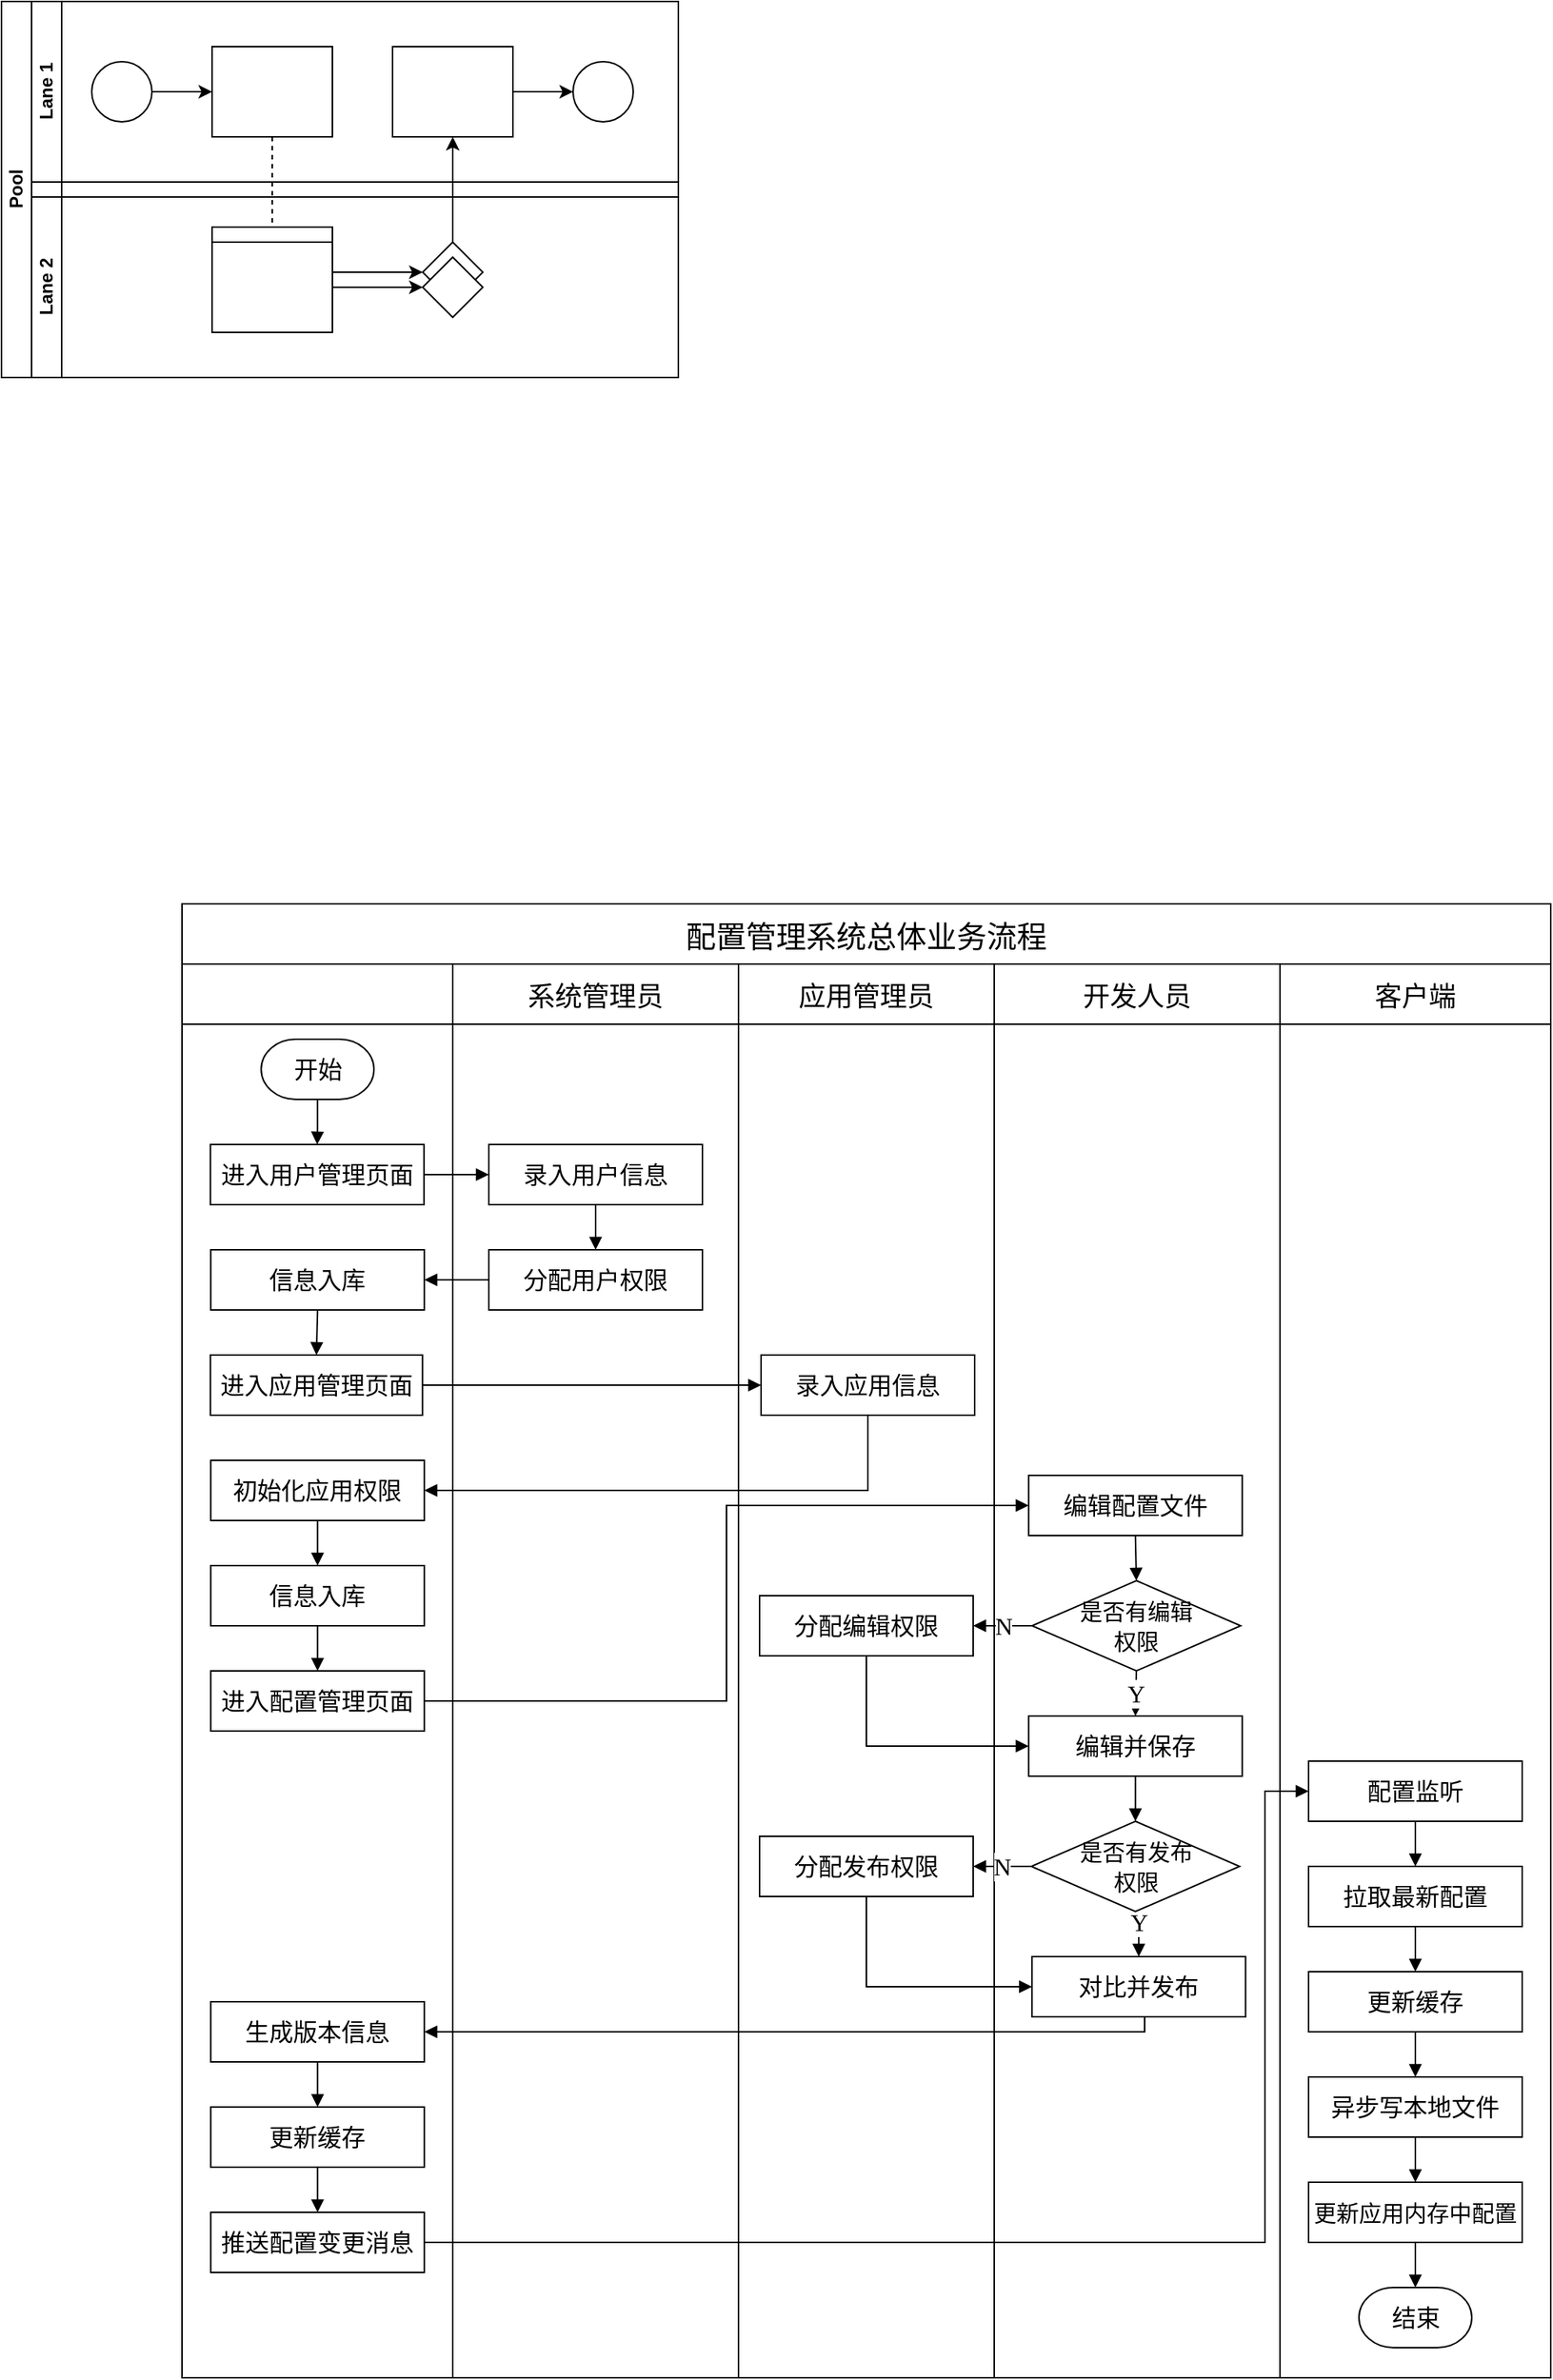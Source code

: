 <mxfile version="17.1.3" type="github" pages="3">
  <diagram id="prtHgNgQTEPvFCAcTncT" name="Page-1">
    <mxGraphModel dx="1678" dy="972" grid="1" gridSize="10" guides="1" tooltips="1" connect="1" arrows="1" fold="1" page="1" pageScale="1" pageWidth="2339" pageHeight="3300" math="0" shadow="0">
      <root>
        <mxCell id="0" />
        <mxCell id="1" parent="0" />
        <mxCell id="dNxyNK7c78bLwvsdeMH5-19" value="Pool" style="swimlane;html=1;childLayout=stackLayout;resizeParent=1;resizeParentMax=0;horizontal=0;startSize=20;horizontalStack=0;" parent="1" vertex="1">
          <mxGeometry x="120" y="120" width="450" height="250" as="geometry">
            <mxRectangle x="120" y="120" width="30" height="50" as="alternateBounds" />
          </mxGeometry>
        </mxCell>
        <mxCell id="dNxyNK7c78bLwvsdeMH5-27" value="" style="edgeStyle=orthogonalEdgeStyle;rounded=0;orthogonalLoop=1;jettySize=auto;html=1;dashed=1;endArrow=none;endFill=0;" parent="dNxyNK7c78bLwvsdeMH5-19" source="dNxyNK7c78bLwvsdeMH5-24" target="dNxyNK7c78bLwvsdeMH5-26" edge="1">
          <mxGeometry relative="1" as="geometry" />
        </mxCell>
        <mxCell id="dNxyNK7c78bLwvsdeMH5-31" style="edgeStyle=orthogonalEdgeStyle;rounded=0;orthogonalLoop=1;jettySize=auto;html=1;endArrow=classic;endFill=1;" parent="dNxyNK7c78bLwvsdeMH5-19" source="dNxyNK7c78bLwvsdeMH5-28" target="dNxyNK7c78bLwvsdeMH5-30" edge="1">
          <mxGeometry relative="1" as="geometry" />
        </mxCell>
        <mxCell id="dNxyNK7c78bLwvsdeMH5-20" value="Lane 1" style="swimlane;html=1;startSize=20;horizontal=0;" parent="dNxyNK7c78bLwvsdeMH5-19" vertex="1">
          <mxGeometry x="20" width="430" height="120" as="geometry" />
        </mxCell>
        <mxCell id="dNxyNK7c78bLwvsdeMH5-25" value="" style="edgeStyle=orthogonalEdgeStyle;rounded=0;orthogonalLoop=1;jettySize=auto;html=1;" parent="dNxyNK7c78bLwvsdeMH5-20" source="dNxyNK7c78bLwvsdeMH5-23" target="dNxyNK7c78bLwvsdeMH5-24" edge="1">
          <mxGeometry relative="1" as="geometry" />
        </mxCell>
        <mxCell id="dNxyNK7c78bLwvsdeMH5-23" value="" style="ellipse;whiteSpace=wrap;html=1;" parent="dNxyNK7c78bLwvsdeMH5-20" vertex="1">
          <mxGeometry x="40" y="40" width="40" height="40" as="geometry" />
        </mxCell>
        <mxCell id="dNxyNK7c78bLwvsdeMH5-24" value="" style="rounded=0;whiteSpace=wrap;html=1;fontFamily=Helvetica;fontSize=12;fontColor=#000000;align=center;" parent="dNxyNK7c78bLwvsdeMH5-20" vertex="1">
          <mxGeometry x="120" y="30" width="80" height="60" as="geometry" />
        </mxCell>
        <mxCell id="dNxyNK7c78bLwvsdeMH5-33" value="" style="edgeStyle=orthogonalEdgeStyle;rounded=0;orthogonalLoop=1;jettySize=auto;html=1;endArrow=classic;endFill=1;" parent="dNxyNK7c78bLwvsdeMH5-20" source="dNxyNK7c78bLwvsdeMH5-30" target="dNxyNK7c78bLwvsdeMH5-32" edge="1">
          <mxGeometry relative="1" as="geometry" />
        </mxCell>
        <mxCell id="dNxyNK7c78bLwvsdeMH5-30" value="" style="rounded=0;whiteSpace=wrap;html=1;fontFamily=Helvetica;fontSize=12;fontColor=#000000;align=center;" parent="dNxyNK7c78bLwvsdeMH5-20" vertex="1">
          <mxGeometry x="240" y="30" width="80" height="60" as="geometry" />
        </mxCell>
        <mxCell id="dNxyNK7c78bLwvsdeMH5-32" value="" style="ellipse;whiteSpace=wrap;html=1;" parent="dNxyNK7c78bLwvsdeMH5-20" vertex="1">
          <mxGeometry x="360" y="40" width="40" height="40" as="geometry" />
        </mxCell>
        <mxCell id="dNxyNK7c78bLwvsdeMH5-21" value="Lane 2" style="swimlane;html=1;startSize=20;horizontal=0;" parent="dNxyNK7c78bLwvsdeMH5-19" vertex="1">
          <mxGeometry x="20" y="120" width="430" height="130" as="geometry" />
        </mxCell>
        <mxCell id="dNxyNK7c78bLwvsdeMH5-29" value="" style="edgeStyle=orthogonalEdgeStyle;rounded=0;orthogonalLoop=1;jettySize=auto;html=1;endArrow=classic;endFill=1;" parent="dNxyNK7c78bLwvsdeMH5-21" source="dNxyNK7c78bLwvsdeMH5-26" target="dNxyNK7c78bLwvsdeMH5-28" edge="1">
          <mxGeometry relative="1" as="geometry" />
        </mxCell>
        <mxCell id="dNxyNK7c78bLwvsdeMH5-26" value="" style="rounded=0;whiteSpace=wrap;html=1;fontFamily=Helvetica;fontSize=12;fontColor=#000000;align=center;" parent="dNxyNK7c78bLwvsdeMH5-21" vertex="1">
          <mxGeometry x="120" y="30" width="80" height="60" as="geometry" />
        </mxCell>
        <mxCell id="dNxyNK7c78bLwvsdeMH5-28" value="" style="rhombus;whiteSpace=wrap;html=1;fontFamily=Helvetica;fontSize=12;fontColor=#000000;align=center;" parent="dNxyNK7c78bLwvsdeMH5-21" vertex="1">
          <mxGeometry x="260" y="40" width="40" height="40" as="geometry" />
        </mxCell>
        <mxCell id="vpVi7uINoblf6swb5dLl-22" value="Lane 2" style="swimlane;html=1;startSize=20;horizontal=0;" vertex="1" parent="dNxyNK7c78bLwvsdeMH5-21">
          <mxGeometry y="10" width="430" height="120" as="geometry" />
        </mxCell>
        <mxCell id="vpVi7uINoblf6swb5dLl-23" value="" style="edgeStyle=orthogonalEdgeStyle;rounded=0;orthogonalLoop=1;jettySize=auto;html=1;endArrow=classic;endFill=1;" edge="1" parent="vpVi7uINoblf6swb5dLl-22" source="vpVi7uINoblf6swb5dLl-24" target="vpVi7uINoblf6swb5dLl-25">
          <mxGeometry relative="1" as="geometry" />
        </mxCell>
        <mxCell id="vpVi7uINoblf6swb5dLl-24" value="" style="rounded=0;whiteSpace=wrap;html=1;fontFamily=Helvetica;fontSize=12;fontColor=#000000;align=center;" vertex="1" parent="vpVi7uINoblf6swb5dLl-22">
          <mxGeometry x="120" y="30" width="80" height="60" as="geometry" />
        </mxCell>
        <mxCell id="vpVi7uINoblf6swb5dLl-25" value="" style="rhombus;whiteSpace=wrap;html=1;fontFamily=Helvetica;fontSize=12;fontColor=#000000;align=center;" vertex="1" parent="vpVi7uINoblf6swb5dLl-22">
          <mxGeometry x="260" y="40" width="40" height="40" as="geometry" />
        </mxCell>
        <mxCell id="Mh_DxKDhMLInw4IBFgg--3" value="配置管理系统总体业务流程" style="swimlane;childLayout=stackLayout;resizeParent=1;resizeParentMax=0;startSize=40;fontFamily=华文宋体;fontSize=20;fillColor=default;rounded=0;fontStyle=0" vertex="1" parent="1">
          <mxGeometry x="240" y="720" width="910" height="980" as="geometry" />
        </mxCell>
        <mxCell id="Mh_DxKDhMLInw4IBFgg--4" value="" style="swimlane;startSize=40;fontFamily=华文宋体;fontSize=18;swimlaneLine=1;rounded=0;" vertex="1" parent="Mh_DxKDhMLInw4IBFgg--3">
          <mxGeometry y="40" width="180" height="940" as="geometry" />
        </mxCell>
        <mxCell id="Mh_DxKDhMLInw4IBFgg--13" value="" style="edgeStyle=orthogonalEdgeStyle;rounded=0;orthogonalLoop=1;jettySize=auto;html=1;fontFamily=华文宋体;fontSize=16;endArrow=block;endFill=1;" edge="1" parent="Mh_DxKDhMLInw4IBFgg--4" source="Mh_DxKDhMLInw4IBFgg--10" target="Mh_DxKDhMLInw4IBFgg--12">
          <mxGeometry relative="1" as="geometry" />
        </mxCell>
        <mxCell id="Mh_DxKDhMLInw4IBFgg--10" value="&lt;font style=&quot;font-size: 16px;&quot;&gt;开始&lt;/font&gt;" style="strokeWidth=1;html=1;shape=mxgraph.flowchart.terminator;whiteSpace=wrap;fontFamily=华文宋体;fontSize=16;" vertex="1" parent="Mh_DxKDhMLInw4IBFgg--4">
          <mxGeometry x="52.63" y="50" width="75" height="40" as="geometry" />
        </mxCell>
        <mxCell id="Mh_DxKDhMLInw4IBFgg--12" value="&lt;font style=&quot;font-size: 16px;&quot;&gt;进入用户管理页面&lt;/font&gt;" style="whiteSpace=wrap;html=1;fontSize=16;fontFamily=华文宋体;strokeWidth=1;align=center;verticalAlign=middle;" vertex="1" parent="Mh_DxKDhMLInw4IBFgg--4">
          <mxGeometry x="18.88" y="120" width="142" height="40" as="geometry" />
        </mxCell>
        <mxCell id="Mh_DxKDhMLInw4IBFgg--26" style="edgeStyle=orthogonalEdgeStyle;rounded=0;orthogonalLoop=1;jettySize=auto;html=1;exitX=0.5;exitY=1;exitDx=0;exitDy=0;entryX=0.5;entryY=0;entryDx=0;entryDy=0;fontFamily=华文宋体;fontSize=16;fontColor=none;endArrow=block;endFill=1;" edge="1" parent="Mh_DxKDhMLInw4IBFgg--4" source="Mh_DxKDhMLInw4IBFgg--20" target="Mh_DxKDhMLInw4IBFgg--24">
          <mxGeometry relative="1" as="geometry" />
        </mxCell>
        <mxCell id="Mh_DxKDhMLInw4IBFgg--20" value="&lt;font style=&quot;font-size: 16px;&quot;&gt;信息入库&lt;/font&gt;" style="whiteSpace=wrap;html=1;fontSize=16;fontFamily=华文宋体;strokeWidth=1;align=center;verticalAlign=middle;" vertex="1" parent="Mh_DxKDhMLInw4IBFgg--4">
          <mxGeometry x="19.13" y="190" width="142" height="40" as="geometry" />
        </mxCell>
        <mxCell id="Mh_DxKDhMLInw4IBFgg--24" value="&lt;font style=&quot;font-size: 16px;&quot;&gt;进入应用管理页面&lt;/font&gt;" style="whiteSpace=wrap;html=1;fontSize=16;fontFamily=华文宋体;strokeWidth=1;align=center;verticalAlign=middle;" vertex="1" parent="Mh_DxKDhMLInw4IBFgg--4">
          <mxGeometry x="18.88" y="260" width="141" height="40" as="geometry" />
        </mxCell>
        <mxCell id="Mh_DxKDhMLInw4IBFgg--41" style="edgeStyle=orthogonalEdgeStyle;rounded=0;orthogonalLoop=1;jettySize=auto;html=1;exitX=0.5;exitY=1;exitDx=0;exitDy=0;entryX=0.5;entryY=0;entryDx=0;entryDy=0;fontFamily=华文宋体;fontSize=16;fontColor=none;endArrow=block;endFill=1;" edge="1" parent="Mh_DxKDhMLInw4IBFgg--4" source="Mh_DxKDhMLInw4IBFgg--38" target="Mh_DxKDhMLInw4IBFgg--40">
          <mxGeometry relative="1" as="geometry" />
        </mxCell>
        <mxCell id="Mh_DxKDhMLInw4IBFgg--38" value="&lt;font style=&quot;font-size: 16px&quot;&gt;初始化应用权限&lt;/font&gt;" style="whiteSpace=wrap;html=1;fontSize=16;fontFamily=华文宋体;strokeWidth=1;align=center;verticalAlign=middle;" vertex="1" parent="Mh_DxKDhMLInw4IBFgg--4">
          <mxGeometry x="19.13" y="330" width="142" height="40" as="geometry" />
        </mxCell>
        <mxCell id="Mh_DxKDhMLInw4IBFgg--66" style="edgeStyle=orthogonalEdgeStyle;rounded=0;orthogonalLoop=1;jettySize=auto;html=1;exitX=0.5;exitY=1;exitDx=0;exitDy=0;entryX=0.5;entryY=0;entryDx=0;entryDy=0;fontFamily=华文宋体;fontSize=16;fontColor=none;endArrow=block;endFill=1;" edge="1" parent="Mh_DxKDhMLInw4IBFgg--4" source="Mh_DxKDhMLInw4IBFgg--40" target="Mh_DxKDhMLInw4IBFgg--65">
          <mxGeometry relative="1" as="geometry" />
        </mxCell>
        <mxCell id="Mh_DxKDhMLInw4IBFgg--40" value="&lt;font style=&quot;font-size: 16px&quot;&gt;信息入库&lt;/font&gt;" style="whiteSpace=wrap;html=1;fontSize=16;fontFamily=华文宋体;strokeWidth=1;align=center;verticalAlign=middle;" vertex="1" parent="Mh_DxKDhMLInw4IBFgg--4">
          <mxGeometry x="19.13" y="400" width="142" height="40" as="geometry" />
        </mxCell>
        <mxCell id="Mh_DxKDhMLInw4IBFgg--65" value="&lt;font style=&quot;font-size: 16px;&quot;&gt;进入配置管理页面&lt;/font&gt;" style="whiteSpace=wrap;html=1;fontSize=16;fontFamily=华文宋体;strokeWidth=1;align=center;verticalAlign=middle;" vertex="1" parent="Mh_DxKDhMLInw4IBFgg--4">
          <mxGeometry x="19.13" y="470" width="142" height="40" as="geometry" />
        </mxCell>
        <mxCell id="Mh_DxKDhMLInw4IBFgg--125" style="edgeStyle=orthogonalEdgeStyle;rounded=0;orthogonalLoop=1;jettySize=auto;html=1;exitX=0.5;exitY=1;exitDx=0;exitDy=0;entryX=0.5;entryY=0;entryDx=0;entryDy=0;fontFamily=华文宋体;fontSize=16;fontColor=none;endArrow=block;endFill=1;" edge="1" parent="Mh_DxKDhMLInw4IBFgg--4" source="Mh_DxKDhMLInw4IBFgg--121" target="Mh_DxKDhMLInw4IBFgg--122">
          <mxGeometry relative="1" as="geometry" />
        </mxCell>
        <mxCell id="Mh_DxKDhMLInw4IBFgg--121" value="&lt;span style=&quot;font-size: 16px;&quot;&gt;生成版本信息&lt;/span&gt;" style="whiteSpace=wrap;html=1;fontSize=16;fontFamily=华文宋体;strokeWidth=1;align=center;verticalAlign=middle;" vertex="1" parent="Mh_DxKDhMLInw4IBFgg--4">
          <mxGeometry x="19.13" y="690" width="142" height="40" as="geometry" />
        </mxCell>
        <mxCell id="Mh_DxKDhMLInw4IBFgg--127" style="edgeStyle=orthogonalEdgeStyle;rounded=0;orthogonalLoop=1;jettySize=auto;html=1;exitX=0.5;exitY=1;exitDx=0;exitDy=0;entryX=0.5;entryY=0;entryDx=0;entryDy=0;fontFamily=华文宋体;fontSize=16;fontColor=none;endArrow=block;endFill=1;" edge="1" parent="Mh_DxKDhMLInw4IBFgg--4" source="Mh_DxKDhMLInw4IBFgg--122" target="Mh_DxKDhMLInw4IBFgg--126">
          <mxGeometry relative="1" as="geometry" />
        </mxCell>
        <mxCell id="Mh_DxKDhMLInw4IBFgg--122" value="&lt;span style=&quot;font-size: 16px;&quot;&gt;更新缓存&lt;/span&gt;" style="whiteSpace=wrap;html=1;fontSize=16;fontFamily=华文宋体;strokeWidth=1;align=center;verticalAlign=middle;" vertex="1" parent="Mh_DxKDhMLInw4IBFgg--4">
          <mxGeometry x="19.13" y="760" width="142" height="40" as="geometry" />
        </mxCell>
        <mxCell id="Mh_DxKDhMLInw4IBFgg--126" value="&lt;span style=&quot;font-size: 16px;&quot;&gt;推送配置变更消息&lt;/span&gt;" style="whiteSpace=wrap;html=1;fontSize=16;fontFamily=华文宋体;strokeWidth=1;align=center;verticalAlign=middle;" vertex="1" parent="Mh_DxKDhMLInw4IBFgg--4">
          <mxGeometry x="19.13" y="830" width="142" height="40" as="geometry" />
        </mxCell>
        <mxCell id="Mh_DxKDhMLInw4IBFgg--5" value="系统管理员" style="swimlane;startSize=40;fontFamily=华文宋体;fontSize=18;fontStyle=0" vertex="1" parent="Mh_DxKDhMLInw4IBFgg--3">
          <mxGeometry x="180" y="40" width="190" height="940" as="geometry" />
        </mxCell>
        <mxCell id="Mh_DxKDhMLInw4IBFgg--19" style="edgeStyle=orthogonalEdgeStyle;rounded=0;orthogonalLoop=1;jettySize=auto;html=1;exitX=0.5;exitY=1;exitDx=0;exitDy=0;entryX=0.5;entryY=0;entryDx=0;entryDy=0;fontFamily=华文宋体;fontSize=16;fontColor=none;endArrow=block;endFill=1;" edge="1" parent="Mh_DxKDhMLInw4IBFgg--5" source="Mh_DxKDhMLInw4IBFgg--16" target="Mh_DxKDhMLInw4IBFgg--18">
          <mxGeometry relative="1" as="geometry" />
        </mxCell>
        <mxCell id="Mh_DxKDhMLInw4IBFgg--16" value="&lt;font style=&quot;font-size: 16px;&quot;&gt;录入用户信息&lt;/font&gt;" style="whiteSpace=wrap;html=1;fontSize=16;fontFamily=华文宋体;strokeWidth=1;align=center;verticalAlign=middle;" vertex="1" parent="Mh_DxKDhMLInw4IBFgg--5">
          <mxGeometry x="24" y="120" width="142" height="40" as="geometry" />
        </mxCell>
        <mxCell id="Mh_DxKDhMLInw4IBFgg--18" value="&lt;font style=&quot;font-size: 16px;&quot;&gt;分配用户权限&lt;/font&gt;" style="whiteSpace=wrap;html=1;fontSize=16;fontFamily=华文宋体;strokeWidth=1;align=center;verticalAlign=middle;" vertex="1" parent="Mh_DxKDhMLInw4IBFgg--5">
          <mxGeometry x="24" y="190" width="142" height="40" as="geometry" />
        </mxCell>
        <mxCell id="Mh_DxKDhMLInw4IBFgg--7" value="应用管理员" style="swimlane;startSize=40;fontFamily=华文宋体;fontSize=18;fontStyle=0" vertex="1" parent="Mh_DxKDhMLInw4IBFgg--3">
          <mxGeometry x="370" y="40" width="170" height="940" as="geometry" />
        </mxCell>
        <mxCell id="Mh_DxKDhMLInw4IBFgg--27" value="&lt;font style=&quot;font-size: 16px;&quot;&gt;录入应用信息&lt;/font&gt;" style="whiteSpace=wrap;html=1;fontSize=16;fontFamily=华文宋体;strokeWidth=1;align=center;verticalAlign=middle;" vertex="1" parent="Mh_DxKDhMLInw4IBFgg--7">
          <mxGeometry x="15" y="260" width="142" height="40" as="geometry" />
        </mxCell>
        <mxCell id="Mh_DxKDhMLInw4IBFgg--71" value="&lt;font style=&quot;font-size: 16px;&quot;&gt;分配编辑权限&lt;/font&gt;" style="whiteSpace=wrap;html=1;fontSize=16;fontFamily=华文宋体;strokeWidth=1;align=center;verticalAlign=middle;" vertex="1" parent="Mh_DxKDhMLInw4IBFgg--7">
          <mxGeometry x="14" y="420" width="142" height="40" as="geometry" />
        </mxCell>
        <mxCell id="Mh_DxKDhMLInw4IBFgg--115" value="&lt;font style=&quot;font-size: 16px;&quot;&gt;分配发布权限&lt;/font&gt;" style="whiteSpace=wrap;html=1;fontSize=16;fontFamily=华文宋体;strokeWidth=1;align=center;verticalAlign=middle;" vertex="1" parent="Mh_DxKDhMLInw4IBFgg--7">
          <mxGeometry x="14" y="580" width="142" height="40" as="geometry" />
        </mxCell>
        <mxCell id="Mh_DxKDhMLInw4IBFgg--6" value="开发人员" style="swimlane;startSize=40;fontFamily=华文宋体;fontSize=18;fontStyle=0" vertex="1" parent="Mh_DxKDhMLInw4IBFgg--3">
          <mxGeometry x="540" y="40" width="190" height="940" as="geometry" />
        </mxCell>
        <mxCell id="Mh_DxKDhMLInw4IBFgg--73" style="edgeStyle=orthogonalEdgeStyle;rounded=0;orthogonalLoop=1;jettySize=auto;html=1;exitX=0.5;exitY=1;exitDx=0;exitDy=0;entryX=0.5;entryY=0;entryDx=0;entryDy=0;entryPerimeter=0;fontFamily=华文宋体;fontSize=16;fontColor=none;endArrow=block;endFill=1;" edge="1" parent="Mh_DxKDhMLInw4IBFgg--6" source="Mh_DxKDhMLInw4IBFgg--67" target="Mh_DxKDhMLInw4IBFgg--69">
          <mxGeometry relative="1" as="geometry" />
        </mxCell>
        <mxCell id="Mh_DxKDhMLInw4IBFgg--67" value="&lt;span style=&quot;font-size: 16px;&quot;&gt;编辑配置文件&lt;/span&gt;" style="whiteSpace=wrap;html=1;fontSize=16;fontFamily=华文宋体;strokeWidth=1;align=center;verticalAlign=middle;" vertex="1" parent="Mh_DxKDhMLInw4IBFgg--6">
          <mxGeometry x="22.88" y="340" width="142" height="40" as="geometry" />
        </mxCell>
        <mxCell id="Mh_DxKDhMLInw4IBFgg--108" value="Y" style="edgeStyle=orthogonalEdgeStyle;rounded=0;orthogonalLoop=1;jettySize=auto;html=1;exitX=0.5;exitY=1;exitDx=0;exitDy=0;exitPerimeter=0;entryX=0.5;entryY=0;entryDx=0;entryDy=0;fontFamily=华文宋体;fontSize=16;fontColor=none;endArrow=block;endFill=1;" edge="1" parent="Mh_DxKDhMLInw4IBFgg--6" source="Mh_DxKDhMLInw4IBFgg--69" target="Mh_DxKDhMLInw4IBFgg--107">
          <mxGeometry relative="1" as="geometry" />
        </mxCell>
        <mxCell id="Mh_DxKDhMLInw4IBFgg--69" value="&lt;font style=&quot;font-size: 15px&quot;&gt;是否有编辑&lt;br&gt;权限&lt;/font&gt;" style="strokeWidth=1;html=1;shape=mxgraph.flowchart.decision;whiteSpace=wrap;rounded=0;fontFamily=华文宋体;fontSize=16;fontColor=none;fillColor=default;" vertex="1" parent="Mh_DxKDhMLInw4IBFgg--6">
          <mxGeometry x="25.13" y="410" width="138.75" height="60" as="geometry" />
        </mxCell>
        <mxCell id="Mh_DxKDhMLInw4IBFgg--111" style="edgeStyle=orthogonalEdgeStyle;rounded=0;orthogonalLoop=1;jettySize=auto;html=1;exitX=0.5;exitY=1;exitDx=0;exitDy=0;entryX=0.5;entryY=0;entryDx=0;entryDy=0;entryPerimeter=0;fontFamily=华文宋体;fontSize=16;fontColor=none;endArrow=block;endFill=1;" edge="1" parent="Mh_DxKDhMLInw4IBFgg--6" source="Mh_DxKDhMLInw4IBFgg--107" target="Mh_DxKDhMLInw4IBFgg--110">
          <mxGeometry relative="1" as="geometry" />
        </mxCell>
        <mxCell id="Mh_DxKDhMLInw4IBFgg--107" value="&lt;span style=&quot;font-size: 16px;&quot;&gt;编辑并保存&lt;/span&gt;" style="whiteSpace=wrap;html=1;fontSize=16;fontFamily=华文宋体;strokeWidth=1;align=center;verticalAlign=middle;" vertex="1" parent="Mh_DxKDhMLInw4IBFgg--6">
          <mxGeometry x="22.88" y="500" width="142" height="40" as="geometry" />
        </mxCell>
        <mxCell id="Mh_DxKDhMLInw4IBFgg--118" style="edgeStyle=orthogonalEdgeStyle;rounded=0;orthogonalLoop=1;jettySize=auto;html=1;exitX=0.5;exitY=1;exitDx=0;exitDy=0;exitPerimeter=0;entryX=0.5;entryY=0;entryDx=0;entryDy=0;fontFamily=华文宋体;fontSize=16;fontColor=none;endArrow=block;endFill=1;" edge="1" parent="Mh_DxKDhMLInw4IBFgg--6" source="Mh_DxKDhMLInw4IBFgg--110" target="Mh_DxKDhMLInw4IBFgg--117">
          <mxGeometry relative="1" as="geometry" />
        </mxCell>
        <mxCell id="Mh_DxKDhMLInw4IBFgg--119" value="Y" style="edgeLabel;html=1;align=center;verticalAlign=middle;resizable=0;points=[];fontSize=16;fontFamily=华文宋体;fontColor=none;" vertex="1" connectable="0" parent="Mh_DxKDhMLInw4IBFgg--118">
          <mxGeometry x="-0.467" relative="1" as="geometry">
            <mxPoint as="offset" />
          </mxGeometry>
        </mxCell>
        <mxCell id="Mh_DxKDhMLInw4IBFgg--110" value="&lt;font style=&quot;font-size: 15px&quot;&gt;是否有发布&lt;br&gt;权限&lt;/font&gt;" style="strokeWidth=1;html=1;shape=mxgraph.flowchart.decision;whiteSpace=wrap;rounded=0;fontFamily=华文宋体;fontSize=16;fontColor=none;fillColor=default;" vertex="1" parent="Mh_DxKDhMLInw4IBFgg--6">
          <mxGeometry x="24.63" y="570" width="138.5" height="60" as="geometry" />
        </mxCell>
        <mxCell id="Mh_DxKDhMLInw4IBFgg--117" value="&lt;span style=&quot;font-size: 16px;&quot;&gt;对比并发布&lt;/span&gt;" style="whiteSpace=wrap;html=1;fontSize=16;fontFamily=华文宋体;strokeWidth=1;align=center;verticalAlign=middle;" vertex="1" parent="Mh_DxKDhMLInw4IBFgg--6">
          <mxGeometry x="25.13" y="660" width="142" height="40" as="geometry" />
        </mxCell>
        <mxCell id="Mh_DxKDhMLInw4IBFgg--8" value="客户端" style="swimlane;startSize=40;fontFamily=华文宋体;fontSize=18;fontStyle=0" vertex="1" parent="Mh_DxKDhMLInw4IBFgg--3">
          <mxGeometry x="730" y="40" width="180" height="940" as="geometry" />
        </mxCell>
        <mxCell id="Mh_DxKDhMLInw4IBFgg--229" style="edgeStyle=orthogonalEdgeStyle;rounded=0;orthogonalLoop=1;jettySize=auto;html=1;exitX=0.5;exitY=1;exitDx=0;exitDy=0;fontFamily=华文宋体;fontSize=16;fontColor=none;endArrow=block;endFill=1;" edge="1" parent="Mh_DxKDhMLInw4IBFgg--8" source="Mh_DxKDhMLInw4IBFgg--176" target="Mh_DxKDhMLInw4IBFgg--228">
          <mxGeometry relative="1" as="geometry" />
        </mxCell>
        <mxCell id="Mh_DxKDhMLInw4IBFgg--176" value="&lt;span style=&quot;font-size: 16px;&quot;&gt;配置监听&lt;/span&gt;" style="whiteSpace=wrap;html=1;fontSize=16;fontFamily=华文宋体;strokeWidth=1;align=center;verticalAlign=middle;" vertex="1" parent="Mh_DxKDhMLInw4IBFgg--8">
          <mxGeometry x="19" y="530" width="142" height="40" as="geometry" />
        </mxCell>
        <mxCell id="Mh_DxKDhMLInw4IBFgg--231" style="edgeStyle=orthogonalEdgeStyle;rounded=0;orthogonalLoop=1;jettySize=auto;html=1;exitX=0.5;exitY=1;exitDx=0;exitDy=0;entryX=0.5;entryY=0;entryDx=0;entryDy=0;fontFamily=华文宋体;fontSize=16;fontColor=none;endArrow=block;endFill=1;" edge="1" parent="Mh_DxKDhMLInw4IBFgg--8" source="Mh_DxKDhMLInw4IBFgg--228" target="Mh_DxKDhMLInw4IBFgg--230">
          <mxGeometry relative="1" as="geometry" />
        </mxCell>
        <mxCell id="Mh_DxKDhMLInw4IBFgg--228" value="&lt;span style=&quot;font-size: 16px;&quot;&gt;拉取最新配置&lt;/span&gt;" style="whiteSpace=wrap;html=1;fontSize=16;fontFamily=华文宋体;strokeWidth=1;align=center;verticalAlign=middle;" vertex="1" parent="Mh_DxKDhMLInw4IBFgg--8">
          <mxGeometry x="19" y="600" width="142" height="40" as="geometry" />
        </mxCell>
        <mxCell id="Mh_DxKDhMLInw4IBFgg--234" style="edgeStyle=orthogonalEdgeStyle;rounded=0;orthogonalLoop=1;jettySize=auto;html=1;exitX=0.5;exitY=1;exitDx=0;exitDy=0;entryX=0.5;entryY=0;entryDx=0;entryDy=0;fontFamily=华文宋体;fontSize=16;fontColor=none;endArrow=block;endFill=1;" edge="1" parent="Mh_DxKDhMLInw4IBFgg--8" source="Mh_DxKDhMLInw4IBFgg--230" target="Mh_DxKDhMLInw4IBFgg--233">
          <mxGeometry relative="1" as="geometry" />
        </mxCell>
        <mxCell id="Mh_DxKDhMLInw4IBFgg--230" value="&lt;span style=&quot;font-size: 16px;&quot;&gt;更新缓存&lt;/span&gt;" style="whiteSpace=wrap;html=1;fontSize=16;fontFamily=华文宋体;strokeWidth=1;align=center;verticalAlign=middle;" vertex="1" parent="Mh_DxKDhMLInw4IBFgg--8">
          <mxGeometry x="19" y="670" width="142" height="40" as="geometry" />
        </mxCell>
        <mxCell id="Mh_DxKDhMLInw4IBFgg--236" style="edgeStyle=orthogonalEdgeStyle;rounded=0;orthogonalLoop=1;jettySize=auto;html=1;exitX=0.5;exitY=1;exitDx=0;exitDy=0;fontFamily=华文宋体;fontSize=16;fontColor=none;endArrow=block;endFill=1;" edge="1" parent="Mh_DxKDhMLInw4IBFgg--8" source="Mh_DxKDhMLInw4IBFgg--233" target="Mh_DxKDhMLInw4IBFgg--235">
          <mxGeometry relative="1" as="geometry" />
        </mxCell>
        <mxCell id="Mh_DxKDhMLInw4IBFgg--233" value="&lt;span style=&quot;font-size: 16px;&quot;&gt;异步写本地文件&lt;/span&gt;" style="whiteSpace=wrap;html=1;fontSize=16;fontFamily=华文宋体;strokeWidth=1;align=center;verticalAlign=middle;" vertex="1" parent="Mh_DxKDhMLInw4IBFgg--8">
          <mxGeometry x="19" y="740" width="142" height="40" as="geometry" />
        </mxCell>
        <mxCell id="Mh_DxKDhMLInw4IBFgg--238" style="edgeStyle=orthogonalEdgeStyle;rounded=0;orthogonalLoop=1;jettySize=auto;html=1;exitX=0.5;exitY=1;exitDx=0;exitDy=0;fontFamily=华文宋体;fontSize=16;fontColor=none;endArrow=block;endFill=1;" edge="1" parent="Mh_DxKDhMLInw4IBFgg--8" source="Mh_DxKDhMLInw4IBFgg--235" target="Mh_DxKDhMLInw4IBFgg--237">
          <mxGeometry relative="1" as="geometry" />
        </mxCell>
        <mxCell id="Mh_DxKDhMLInw4IBFgg--235" value="&lt;span style=&quot;font-size: 15px;&quot;&gt;更新应用内存中配置&lt;/span&gt;" style="whiteSpace=wrap;html=1;fontSize=15;fontFamily=华文宋体;strokeWidth=1;align=center;verticalAlign=middle;" vertex="1" parent="Mh_DxKDhMLInw4IBFgg--8">
          <mxGeometry x="19" y="810" width="142" height="40" as="geometry" />
        </mxCell>
        <mxCell id="Mh_DxKDhMLInw4IBFgg--237" value="&lt;font style=&quot;font-size: 16px;&quot;&gt;结束&lt;/font&gt;" style="strokeWidth=1;html=1;shape=mxgraph.flowchart.terminator;whiteSpace=wrap;fontFamily=华文宋体;fontSize=16;" vertex="1" parent="Mh_DxKDhMLInw4IBFgg--8">
          <mxGeometry x="52.5" y="880" width="75" height="40" as="geometry" />
        </mxCell>
        <mxCell id="Mh_DxKDhMLInw4IBFgg--17" style="edgeStyle=orthogonalEdgeStyle;rounded=0;orthogonalLoop=1;jettySize=auto;html=1;exitX=1;exitY=0.5;exitDx=0;exitDy=0;fontFamily=华文宋体;fontSize=16;fontColor=none;endArrow=block;endFill=1;" edge="1" parent="Mh_DxKDhMLInw4IBFgg--3" source="Mh_DxKDhMLInw4IBFgg--12" target="Mh_DxKDhMLInw4IBFgg--16">
          <mxGeometry relative="1" as="geometry" />
        </mxCell>
        <mxCell id="Mh_DxKDhMLInw4IBFgg--21" style="edgeStyle=orthogonalEdgeStyle;rounded=0;orthogonalLoop=1;jettySize=auto;html=1;exitX=0;exitY=0.5;exitDx=0;exitDy=0;entryX=1;entryY=0.5;entryDx=0;entryDy=0;fontFamily=华文宋体;fontSize=16;fontColor=none;endArrow=block;endFill=1;" edge="1" parent="Mh_DxKDhMLInw4IBFgg--3" source="Mh_DxKDhMLInw4IBFgg--18" target="Mh_DxKDhMLInw4IBFgg--20">
          <mxGeometry relative="1" as="geometry" />
        </mxCell>
        <mxCell id="Mh_DxKDhMLInw4IBFgg--33" style="edgeStyle=orthogonalEdgeStyle;rounded=0;orthogonalLoop=1;jettySize=auto;html=1;exitX=1;exitY=0.5;exitDx=0;exitDy=0;entryX=0;entryY=0.5;entryDx=0;entryDy=0;fontFamily=华文宋体;fontSize=16;fontColor=none;endArrow=block;endFill=1;" edge="1" parent="Mh_DxKDhMLInw4IBFgg--3" source="Mh_DxKDhMLInw4IBFgg--24" target="Mh_DxKDhMLInw4IBFgg--27">
          <mxGeometry relative="1" as="geometry" />
        </mxCell>
        <mxCell id="Mh_DxKDhMLInw4IBFgg--39" style="edgeStyle=orthogonalEdgeStyle;rounded=0;orthogonalLoop=1;jettySize=auto;html=1;exitX=0.5;exitY=1;exitDx=0;exitDy=0;entryX=1;entryY=0.5;entryDx=0;entryDy=0;fontFamily=华文宋体;fontSize=16;fontColor=none;endArrow=block;endFill=1;" edge="1" parent="Mh_DxKDhMLInw4IBFgg--3" source="Mh_DxKDhMLInw4IBFgg--27" target="Mh_DxKDhMLInw4IBFgg--38">
          <mxGeometry relative="1" as="geometry" />
        </mxCell>
        <mxCell id="Mh_DxKDhMLInw4IBFgg--68" style="edgeStyle=orthogonalEdgeStyle;rounded=0;orthogonalLoop=1;jettySize=auto;html=1;exitX=1;exitY=0.5;exitDx=0;exitDy=0;entryX=0;entryY=0.5;entryDx=0;entryDy=0;fontFamily=华文宋体;fontSize=16;fontColor=none;endArrow=block;endFill=1;" edge="1" parent="Mh_DxKDhMLInw4IBFgg--3" source="Mh_DxKDhMLInw4IBFgg--65" target="Mh_DxKDhMLInw4IBFgg--67">
          <mxGeometry relative="1" as="geometry" />
        </mxCell>
        <mxCell id="Mh_DxKDhMLInw4IBFgg--106" value="N" style="edgeStyle=orthogonalEdgeStyle;rounded=0;orthogonalLoop=1;jettySize=auto;html=1;exitX=0;exitY=0.5;exitDx=0;exitDy=0;exitPerimeter=0;entryX=1;entryY=0.5;entryDx=0;entryDy=0;fontFamily=华文宋体;fontSize=16;fontColor=none;endArrow=block;endFill=1;" edge="1" parent="Mh_DxKDhMLInw4IBFgg--3" source="Mh_DxKDhMLInw4IBFgg--69" target="Mh_DxKDhMLInw4IBFgg--71">
          <mxGeometry relative="1" as="geometry" />
        </mxCell>
        <mxCell id="Mh_DxKDhMLInw4IBFgg--109" style="edgeStyle=orthogonalEdgeStyle;rounded=0;orthogonalLoop=1;jettySize=auto;html=1;exitX=0.5;exitY=1;exitDx=0;exitDy=0;entryX=0;entryY=0.5;entryDx=0;entryDy=0;fontFamily=华文宋体;fontSize=16;fontColor=none;endArrow=block;endFill=1;" edge="1" parent="Mh_DxKDhMLInw4IBFgg--3" source="Mh_DxKDhMLInw4IBFgg--71" target="Mh_DxKDhMLInw4IBFgg--107">
          <mxGeometry relative="1" as="geometry" />
        </mxCell>
        <mxCell id="Mh_DxKDhMLInw4IBFgg--116" value="N" style="edgeStyle=orthogonalEdgeStyle;rounded=0;orthogonalLoop=1;jettySize=auto;html=1;exitX=0;exitY=0.5;exitDx=0;exitDy=0;exitPerimeter=0;entryX=1;entryY=0.5;entryDx=0;entryDy=0;fontFamily=华文宋体;fontSize=16;fontColor=none;endArrow=block;endFill=1;" edge="1" parent="Mh_DxKDhMLInw4IBFgg--3" source="Mh_DxKDhMLInw4IBFgg--110" target="Mh_DxKDhMLInw4IBFgg--115">
          <mxGeometry relative="1" as="geometry" />
        </mxCell>
        <mxCell id="Mh_DxKDhMLInw4IBFgg--120" style="edgeStyle=orthogonalEdgeStyle;rounded=0;orthogonalLoop=1;jettySize=auto;html=1;exitX=0.5;exitY=1;exitDx=0;exitDy=0;entryX=0;entryY=0.5;entryDx=0;entryDy=0;fontFamily=华文宋体;fontSize=16;fontColor=none;endArrow=block;endFill=1;" edge="1" parent="Mh_DxKDhMLInw4IBFgg--3" source="Mh_DxKDhMLInw4IBFgg--115" target="Mh_DxKDhMLInw4IBFgg--117">
          <mxGeometry relative="1" as="geometry" />
        </mxCell>
        <mxCell id="Mh_DxKDhMLInw4IBFgg--177" style="edgeStyle=orthogonalEdgeStyle;rounded=0;orthogonalLoop=1;jettySize=auto;html=1;exitX=1;exitY=0.5;exitDx=0;exitDy=0;fontFamily=华文宋体;fontSize=16;fontColor=none;endArrow=block;endFill=1;entryX=0;entryY=0.5;entryDx=0;entryDy=0;" edge="1" parent="Mh_DxKDhMLInw4IBFgg--3" source="Mh_DxKDhMLInw4IBFgg--126" target="Mh_DxKDhMLInw4IBFgg--176">
          <mxGeometry relative="1" as="geometry">
            <mxPoint x="680" y="580" as="targetPoint" />
            <Array as="points">
              <mxPoint x="720" y="890" />
              <mxPoint x="720" y="590" />
            </Array>
          </mxGeometry>
        </mxCell>
        <mxCell id="Mh_DxKDhMLInw4IBFgg--239" style="edgeStyle=orthogonalEdgeStyle;rounded=0;orthogonalLoop=1;jettySize=auto;html=1;exitX=0.5;exitY=1;exitDx=0;exitDy=0;entryX=1;entryY=0.5;entryDx=0;entryDy=0;fontFamily=华文宋体;fontSize=15;fontColor=none;endArrow=block;endFill=1;startSize=2;" edge="1" parent="Mh_DxKDhMLInw4IBFgg--3" source="Mh_DxKDhMLInw4IBFgg--117" target="Mh_DxKDhMLInw4IBFgg--121">
          <mxGeometry relative="1" as="geometry">
            <Array as="points">
              <mxPoint x="640" y="750" />
            </Array>
          </mxGeometry>
        </mxCell>
      </root>
    </mxGraphModel>
  </diagram>
  <diagram id="jSfoPk2qc9v5_1uQAuXB" name="function">
    <mxGraphModel dx="823" dy="562" grid="1" gridSize="10" guides="1" tooltips="1" connect="1" arrows="1" fold="1" page="1" pageScale="1" pageWidth="2339" pageHeight="3300" math="0" shadow="0">
      <root>
        <mxCell id="Nnm8WDqMuxHNNKsXmkyH-0" />
        <mxCell id="Nnm8WDqMuxHNNKsXmkyH-1" parent="Nnm8WDqMuxHNNKsXmkyH-0" />
        <mxCell id="Nnm8WDqMuxHNNKsXmkyH-58" style="edgeStyle=orthogonalEdgeStyle;rounded=0;orthogonalLoop=1;jettySize=auto;html=1;exitX=0.5;exitY=1;exitDx=0;exitDy=0;fontSize=18;endArrow=none;endFill=0;fontFamily=华文宋体;" edge="1" parent="Nnm8WDqMuxHNNKsXmkyH-1" source="Nnm8WDqMuxHNNKsXmkyH-47" target="Nnm8WDqMuxHNNKsXmkyH-48">
          <mxGeometry relative="1" as="geometry" />
        </mxCell>
        <mxCell id="Nnm8WDqMuxHNNKsXmkyH-59" style="edgeStyle=orthogonalEdgeStyle;rounded=0;orthogonalLoop=1;jettySize=auto;html=1;exitX=0.5;exitY=1;exitDx=0;exitDy=0;fontSize=18;endArrow=none;endFill=0;fontFamily=华文宋体;" edge="1" parent="Nnm8WDqMuxHNNKsXmkyH-1" source="Nnm8WDqMuxHNNKsXmkyH-47" target="Nnm8WDqMuxHNNKsXmkyH-49">
          <mxGeometry relative="1" as="geometry" />
        </mxCell>
        <mxCell id="Nnm8WDqMuxHNNKsXmkyH-60" style="edgeStyle=orthogonalEdgeStyle;rounded=0;orthogonalLoop=1;jettySize=auto;html=1;exitX=0.5;exitY=1;exitDx=0;exitDy=0;fontSize=18;endArrow=none;endFill=0;fontFamily=华文宋体;" edge="1" parent="Nnm8WDqMuxHNNKsXmkyH-1" source="Nnm8WDqMuxHNNKsXmkyH-47" target="Nnm8WDqMuxHNNKsXmkyH-50">
          <mxGeometry relative="1" as="geometry" />
        </mxCell>
        <mxCell id="Nnm8WDqMuxHNNKsXmkyH-61" style="edgeStyle=orthogonalEdgeStyle;rounded=0;orthogonalLoop=1;jettySize=auto;html=1;exitX=0.5;exitY=1;exitDx=0;exitDy=0;entryX=0.5;entryY=0;entryDx=0;entryDy=0;fontSize=18;endArrow=none;endFill=0;fontFamily=华文宋体;" edge="1" parent="Nnm8WDqMuxHNNKsXmkyH-1" source="Nnm8WDqMuxHNNKsXmkyH-47" target="Nnm8WDqMuxHNNKsXmkyH-51">
          <mxGeometry relative="1" as="geometry" />
        </mxCell>
        <mxCell id="Nnm8WDqMuxHNNKsXmkyH-62" style="edgeStyle=orthogonalEdgeStyle;rounded=0;orthogonalLoop=1;jettySize=auto;html=1;exitX=0.5;exitY=1;exitDx=0;exitDy=0;entryX=0.5;entryY=0;entryDx=0;entryDy=0;fontSize=18;endArrow=none;endFill=0;fontFamily=华文宋体;" edge="1" parent="Nnm8WDqMuxHNNKsXmkyH-1" source="Nnm8WDqMuxHNNKsXmkyH-47" target="Nnm8WDqMuxHNNKsXmkyH-52">
          <mxGeometry relative="1" as="geometry" />
        </mxCell>
        <mxCell id="Nnm8WDqMuxHNNKsXmkyH-63" style="edgeStyle=orthogonalEdgeStyle;rounded=0;orthogonalLoop=1;jettySize=auto;html=1;exitX=0.5;exitY=1;exitDx=0;exitDy=0;entryX=0.5;entryY=0;entryDx=0;entryDy=0;fontSize=18;endArrow=none;endFill=0;fontFamily=华文宋体;" edge="1" parent="Nnm8WDqMuxHNNKsXmkyH-1" source="Nnm8WDqMuxHNNKsXmkyH-47" target="Nnm8WDqMuxHNNKsXmkyH-53">
          <mxGeometry relative="1" as="geometry" />
        </mxCell>
        <mxCell id="Nnm8WDqMuxHNNKsXmkyH-64" style="edgeStyle=orthogonalEdgeStyle;rounded=0;orthogonalLoop=1;jettySize=auto;html=1;exitX=0.5;exitY=1;exitDx=0;exitDy=0;fontSize=18;endArrow=none;endFill=0;fontFamily=华文宋体;" edge="1" parent="Nnm8WDqMuxHNNKsXmkyH-1" source="Nnm8WDqMuxHNNKsXmkyH-47" target="Nnm8WDqMuxHNNKsXmkyH-54">
          <mxGeometry relative="1" as="geometry" />
        </mxCell>
        <mxCell id="Nnm8WDqMuxHNNKsXmkyH-65" style="edgeStyle=orthogonalEdgeStyle;rounded=0;orthogonalLoop=1;jettySize=auto;html=1;exitX=0.5;exitY=1;exitDx=0;exitDy=0;fontSize=18;endArrow=none;endFill=0;fontFamily=华文宋体;" edge="1" parent="Nnm8WDqMuxHNNKsXmkyH-1" source="Nnm8WDqMuxHNNKsXmkyH-47" target="Nnm8WDqMuxHNNKsXmkyH-55">
          <mxGeometry relative="1" as="geometry" />
        </mxCell>
        <mxCell id="Nnm8WDqMuxHNNKsXmkyH-66" style="edgeStyle=orthogonalEdgeStyle;rounded=0;orthogonalLoop=1;jettySize=auto;html=1;exitX=0.5;exitY=1;exitDx=0;exitDy=0;fontSize=18;endArrow=none;endFill=0;fontFamily=华文宋体;" edge="1" parent="Nnm8WDqMuxHNNKsXmkyH-1" source="Nnm8WDqMuxHNNKsXmkyH-47" target="Nnm8WDqMuxHNNKsXmkyH-56">
          <mxGeometry relative="1" as="geometry" />
        </mxCell>
        <mxCell id="Nnm8WDqMuxHNNKsXmkyH-67" style="edgeStyle=orthogonalEdgeStyle;rounded=0;orthogonalLoop=1;jettySize=auto;html=1;exitX=0.5;exitY=1;exitDx=0;exitDy=0;entryX=0.5;entryY=0;entryDx=0;entryDy=0;fontSize=18;endArrow=none;endFill=0;fontFamily=华文宋体;" edge="1" parent="Nnm8WDqMuxHNNKsXmkyH-1" source="Nnm8WDqMuxHNNKsXmkyH-47" target="Nnm8WDqMuxHNNKsXmkyH-57">
          <mxGeometry relative="1" as="geometry" />
        </mxCell>
        <mxCell id="Nnm8WDqMuxHNNKsXmkyH-47" value="配置管理系统" style="rounded=0;whiteSpace=wrap;html=1;fontSize=20;fontColor=#000000;fontFamily=华文宋体;" vertex="1" parent="Nnm8WDqMuxHNNKsXmkyH-1">
          <mxGeometry x="376" y="480" width="164" height="40" as="geometry" />
        </mxCell>
        <mxCell id="Nnm8WDqMuxHNNKsXmkyH-48" value="用&lt;br&gt;户&lt;br&gt;管&lt;br&gt;理" style="rounded=0;whiteSpace=wrap;html=1;fontSize=19;fontColor=#000000;fontFamily=华文宋体;" vertex="1" parent="Nnm8WDqMuxHNNKsXmkyH-1">
          <mxGeometry x="120" y="600" width="40" height="130" as="geometry" />
        </mxCell>
        <mxCell id="Nnm8WDqMuxHNNKsXmkyH-49" value="角&lt;br&gt;色&lt;br&gt;管&lt;br&gt;理" style="rounded=0;whiteSpace=wrap;html=1;fontSize=19;fontColor=#000000;fontFamily=华文宋体;" vertex="1" parent="Nnm8WDqMuxHNNKsXmkyH-1">
          <mxGeometry x="189" y="600" width="40" height="130" as="geometry" />
        </mxCell>
        <mxCell id="Nnm8WDqMuxHNNKsXmkyH-50" value="权&lt;br&gt;限&lt;br&gt;管&lt;br&gt;理" style="rounded=0;whiteSpace=wrap;html=1;fontSize=19;fontColor=#000000;fontFamily=华文宋体;" vertex="1" parent="Nnm8WDqMuxHNNKsXmkyH-1">
          <mxGeometry x="260" y="600" width="40" height="130" as="geometry" />
        </mxCell>
        <mxCell id="Nnm8WDqMuxHNNKsXmkyH-51" value="应&lt;br&gt;用&lt;br&gt;管&lt;br&gt;理" style="rounded=0;whiteSpace=wrap;html=1;fontSize=19;fontColor=#000000;fontFamily=华文宋体;" vertex="1" parent="Nnm8WDqMuxHNNKsXmkyH-1">
          <mxGeometry x="330" y="600" width="40" height="130" as="geometry" />
        </mxCell>
        <mxCell id="Nnm8WDqMuxHNNKsXmkyH-52" value="配置文件管理" style="rounded=0;whiteSpace=wrap;html=1;fontSize=18;fontColor=#000000;fontFamily=华文宋体;" vertex="1" parent="Nnm8WDqMuxHNNKsXmkyH-1">
          <mxGeometry x="400" y="600" width="40" height="130" as="geometry" />
        </mxCell>
        <mxCell id="Nnm8WDqMuxHNNKsXmkyH-53" value="配&lt;br&gt;置&lt;br&gt;项&lt;br&gt;管&lt;br&gt;理" style="rounded=0;whiteSpace=wrap;html=1;fontSize=19;fontColor=#000000;fontFamily=华文宋体;" vertex="1" parent="Nnm8WDqMuxHNNKsXmkyH-1">
          <mxGeometry x="470" y="600" width="40" height="130" as="geometry" />
        </mxCell>
        <mxCell id="Nnm8WDqMuxHNNKsXmkyH-54" value="配&lt;br&gt;置&lt;br&gt;发&lt;br&gt;布" style="rounded=0;whiteSpace=wrap;html=1;fontSize=19;fontColor=#000000;fontFamily=华文宋体;" vertex="1" parent="Nnm8WDqMuxHNNKsXmkyH-1">
          <mxGeometry x="540" y="600" width="40" height="130" as="geometry" />
        </mxCell>
        <mxCell id="Nnm8WDqMuxHNNKsXmkyH-55" value="配&lt;br&gt;置&lt;br&gt;回&lt;br&gt;滚" style="rounded=0;whiteSpace=wrap;html=1;fontSize=19;fontColor=#000000;fontFamily=华文宋体;" vertex="1" parent="Nnm8WDqMuxHNNKsXmkyH-1">
          <mxGeometry x="610" y="600" width="40" height="130" as="geometry" />
        </mxCell>
        <mxCell id="Nnm8WDqMuxHNNKsXmkyH-56" value="灰&lt;br&gt;度&lt;br&gt;管&lt;br&gt;理" style="rounded=0;whiteSpace=wrap;html=1;fontSize=19;fontColor=#000000;fontFamily=华文宋体;" vertex="1" parent="Nnm8WDqMuxHNNKsXmkyH-1">
          <mxGeometry x="680" y="600" width="40" height="130" as="geometry" />
        </mxCell>
        <mxCell id="Nnm8WDqMuxHNNKsXmkyH-57" value="配&lt;br&gt;置&lt;br&gt;审&lt;br&gt;计" style="rounded=0;whiteSpace=wrap;html=1;fontSize=19;fontColor=#000000;fontFamily=华文宋体;" vertex="1" parent="Nnm8WDqMuxHNNKsXmkyH-1">
          <mxGeometry x="750" y="600" width="40" height="130" as="geometry" />
        </mxCell>
      </root>
    </mxGraphModel>
  </diagram>
  <diagram id="Q4SE-ySflgdqu54gy3pr" name="Page-3">
    <mxGraphModel dx="946" dy="646" grid="1" gridSize="10" guides="1" tooltips="1" connect="1" arrows="1" fold="1" page="1" pageScale="1" pageWidth="2339" pageHeight="3300" math="0" shadow="0">
      <root>
        <mxCell id="edouV_f3OtMdX3rmoKNi-0" />
        <mxCell id="edouV_f3OtMdX3rmoKNi-1" parent="edouV_f3OtMdX3rmoKNi-0" />
        <mxCell id="NwqrG20D2iSckZvJugih-0" style="edgeStyle=orthogonalEdgeStyle;rounded=0;orthogonalLoop=1;jettySize=auto;html=1;exitX=0.5;exitY=1;exitDx=0;exitDy=0;entryX=0.5;entryY=0;entryDx=0;entryDy=0;fontSize=18;endArrow=none;endFill=0;fontFamily=华文宋体;" edge="1" parent="edouV_f3OtMdX3rmoKNi-1" source="NwqrG20D2iSckZvJugih-4" target="NwqrG20D2iSckZvJugih-5">
          <mxGeometry relative="1" as="geometry" />
        </mxCell>
        <mxCell id="NwqrG20D2iSckZvJugih-1" style="edgeStyle=orthogonalEdgeStyle;rounded=0;orthogonalLoop=1;jettySize=auto;html=1;exitX=0.5;exitY=1;exitDx=0;exitDy=0;entryX=0.5;entryY=0;entryDx=0;entryDy=0;fontSize=18;endArrow=none;endFill=0;fontFamily=华文宋体;" edge="1" parent="edouV_f3OtMdX3rmoKNi-1" source="NwqrG20D2iSckZvJugih-4" target="NwqrG20D2iSckZvJugih-6">
          <mxGeometry relative="1" as="geometry" />
        </mxCell>
        <mxCell id="NwqrG20D2iSckZvJugih-2" style="edgeStyle=orthogonalEdgeStyle;rounded=0;orthogonalLoop=1;jettySize=auto;html=1;exitX=0.5;exitY=1;exitDx=0;exitDy=0;entryX=0.5;entryY=0;entryDx=0;entryDy=0;fontSize=18;endArrow=none;endFill=0;fontFamily=华文宋体;" edge="1" parent="edouV_f3OtMdX3rmoKNi-1" source="NwqrG20D2iSckZvJugih-4" target="NwqrG20D2iSckZvJugih-7">
          <mxGeometry relative="1" as="geometry" />
        </mxCell>
        <mxCell id="NwqrG20D2iSckZvJugih-3" style="edgeStyle=orthogonalEdgeStyle;rounded=0;orthogonalLoop=1;jettySize=auto;html=1;exitX=0.5;exitY=1;exitDx=0;exitDy=0;entryX=0.5;entryY=0;entryDx=0;entryDy=0;fontSize=18;endArrow=none;endFill=0;fontFamily=华文宋体;" edge="1" parent="edouV_f3OtMdX3rmoKNi-1" source="NwqrG20D2iSckZvJugih-4" target="NwqrG20D2iSckZvJugih-8">
          <mxGeometry relative="1" as="geometry" />
        </mxCell>
        <mxCell id="NwqrG20D2iSckZvJugih-4" value="客户端" style="rounded=0;whiteSpace=wrap;html=1;fontSize=20;fontColor=#000000;fontFamily=华文宋体;" vertex="1" parent="edouV_f3OtMdX3rmoKNi-1">
          <mxGeometry x="365" y="740" width="100" height="40" as="geometry" />
        </mxCell>
        <mxCell id="NwqrG20D2iSckZvJugih-5" value="连&lt;br&gt;接&lt;br&gt;管&lt;br&gt;理" style="rounded=0;whiteSpace=wrap;html=1;fontSize=19;fontColor=#000000;fontFamily=华文宋体;" vertex="1" parent="edouV_f3OtMdX3rmoKNi-1">
          <mxGeometry x="290" y="860" width="40" height="130" as="geometry" />
        </mxCell>
        <mxCell id="NwqrG20D2iSckZvJugih-6" value="配&lt;br&gt;置&lt;br&gt;拉&lt;br&gt;取" style="rounded=0;whiteSpace=wrap;html=1;fontSize=19;fontColor=#000000;fontFamily=华文宋体;" vertex="1" parent="edouV_f3OtMdX3rmoKNi-1">
          <mxGeometry x="360" y="860" width="40" height="130" as="geometry" />
        </mxCell>
        <mxCell id="NwqrG20D2iSckZvJugih-7" value="配&lt;br&gt;置&lt;br&gt;监&lt;br&gt;听" style="rounded=0;whiteSpace=wrap;html=1;fontSize=19;fontColor=#000000;fontFamily=华文宋体;" vertex="1" parent="edouV_f3OtMdX3rmoKNi-1">
          <mxGeometry x="430" y="860" width="40" height="130" as="geometry" />
        </mxCell>
        <mxCell id="NwqrG20D2iSckZvJugih-8" value="缓&lt;br&gt;存&lt;br&gt;管&lt;br&gt;理" style="rounded=0;whiteSpace=wrap;html=1;fontSize=19;fontColor=#000000;fontFamily=华文宋体;" vertex="1" parent="edouV_f3OtMdX3rmoKNi-1">
          <mxGeometry x="500" y="860" width="40" height="130" as="geometry" />
        </mxCell>
      </root>
    </mxGraphModel>
  </diagram>
</mxfile>
